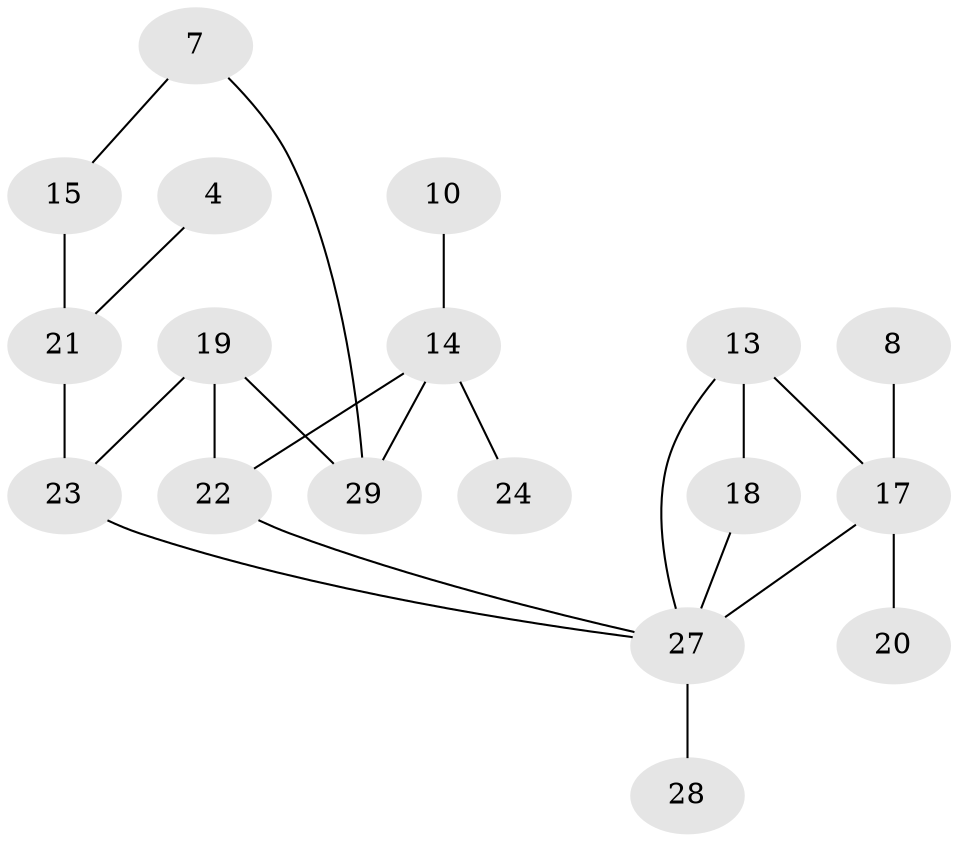 // original degree distribution, {1: 0.29310344827586204, 0: 0.13793103448275862, 3: 0.13793103448275862, 2: 0.3103448275862069, 4: 0.10344827586206896, 5: 0.017241379310344827}
// Generated by graph-tools (version 1.1) at 2025/25/03/09/25 03:25:24]
// undirected, 18 vertices, 22 edges
graph export_dot {
graph [start="1"]
  node [color=gray90,style=filled];
  4;
  7;
  8;
  10;
  13;
  14;
  15;
  17;
  18;
  19;
  20;
  21;
  22;
  23;
  24;
  27;
  28;
  29;
  4 -- 21 [weight=1.0];
  7 -- 15 [weight=1.0];
  7 -- 29 [weight=1.0];
  8 -- 17 [weight=1.0];
  10 -- 14 [weight=1.0];
  13 -- 17 [weight=2.0];
  13 -- 18 [weight=1.0];
  13 -- 27 [weight=1.0];
  14 -- 22 [weight=1.0];
  14 -- 24 [weight=1.0];
  14 -- 29 [weight=1.0];
  15 -- 21 [weight=1.0];
  17 -- 20 [weight=1.0];
  17 -- 27 [weight=1.0];
  18 -- 27 [weight=2.0];
  19 -- 22 [weight=1.0];
  19 -- 23 [weight=1.0];
  19 -- 29 [weight=1.0];
  21 -- 23 [weight=1.0];
  22 -- 27 [weight=1.0];
  23 -- 27 [weight=1.0];
  27 -- 28 [weight=1.0];
}
